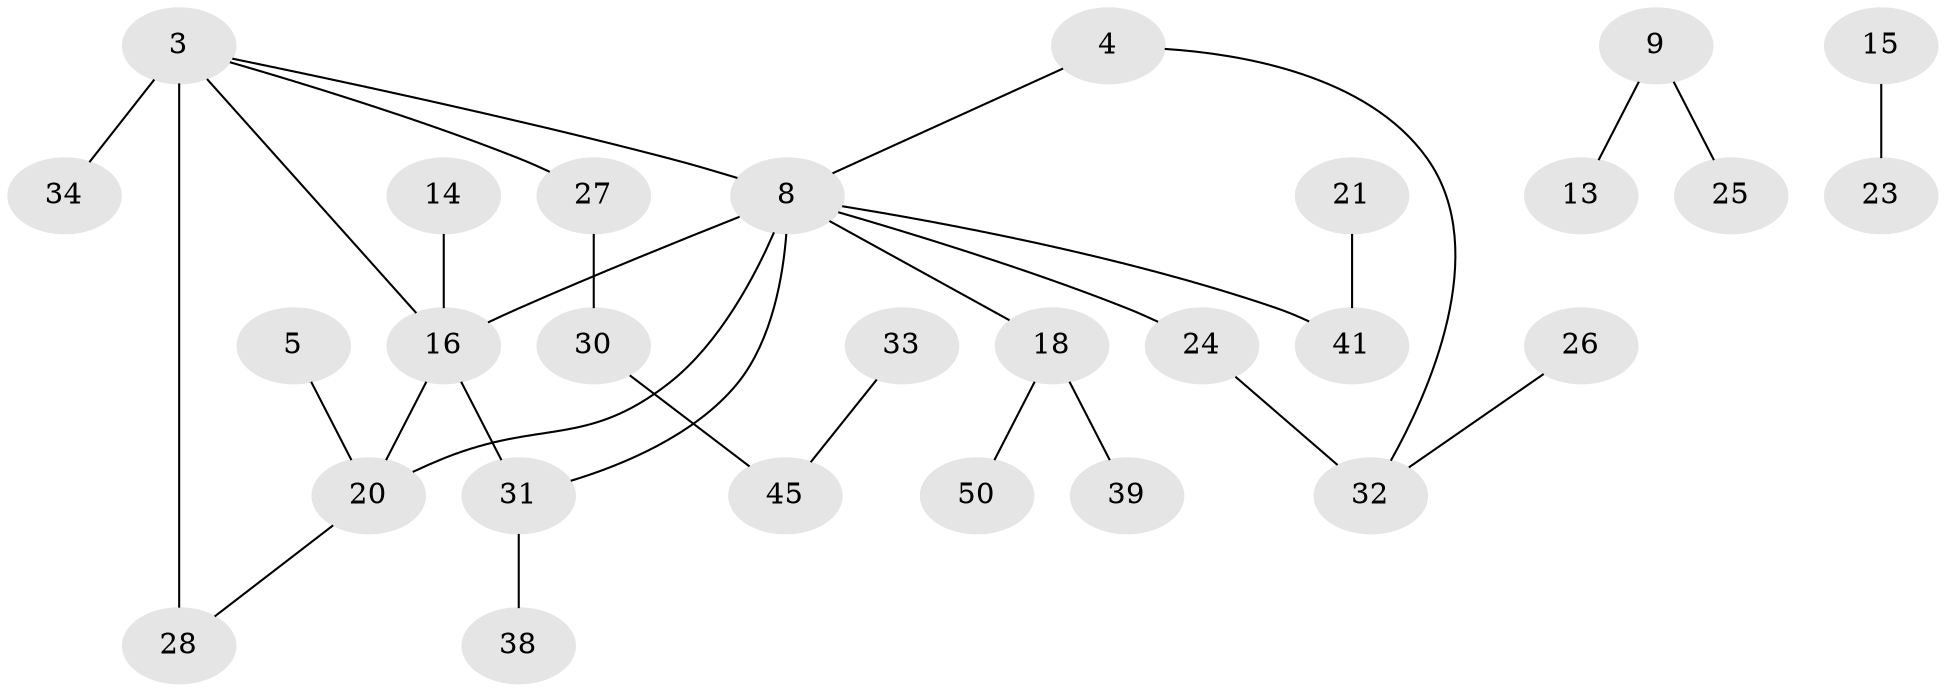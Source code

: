 // original degree distribution, {0: 0.18, 1: 0.33, 3: 0.07, 4: 0.07, 2: 0.31, 5: 0.04}
// Generated by graph-tools (version 1.1) at 2025/33/03/09/25 02:33:57]
// undirected, 28 vertices, 30 edges
graph export_dot {
graph [start="1"]
  node [color=gray90,style=filled];
  3;
  4;
  5;
  8;
  9;
  13;
  14;
  15;
  16;
  18;
  20;
  21;
  23;
  24;
  25;
  26;
  27;
  28;
  30;
  31;
  32;
  33;
  34;
  38;
  39;
  41;
  45;
  50;
  3 -- 8 [weight=1.0];
  3 -- 16 [weight=1.0];
  3 -- 27 [weight=1.0];
  3 -- 28 [weight=2.0];
  3 -- 34 [weight=2.0];
  4 -- 8 [weight=1.0];
  4 -- 32 [weight=1.0];
  5 -- 20 [weight=1.0];
  8 -- 16 [weight=2.0];
  8 -- 18 [weight=1.0];
  8 -- 20 [weight=1.0];
  8 -- 24 [weight=1.0];
  8 -- 31 [weight=1.0];
  8 -- 41 [weight=1.0];
  9 -- 13 [weight=1.0];
  9 -- 25 [weight=1.0];
  14 -- 16 [weight=1.0];
  15 -- 23 [weight=1.0];
  16 -- 20 [weight=1.0];
  16 -- 31 [weight=1.0];
  18 -- 39 [weight=1.0];
  18 -- 50 [weight=1.0];
  20 -- 28 [weight=1.0];
  21 -- 41 [weight=1.0];
  24 -- 32 [weight=2.0];
  26 -- 32 [weight=1.0];
  27 -- 30 [weight=1.0];
  30 -- 45 [weight=1.0];
  31 -- 38 [weight=2.0];
  33 -- 45 [weight=1.0];
}
